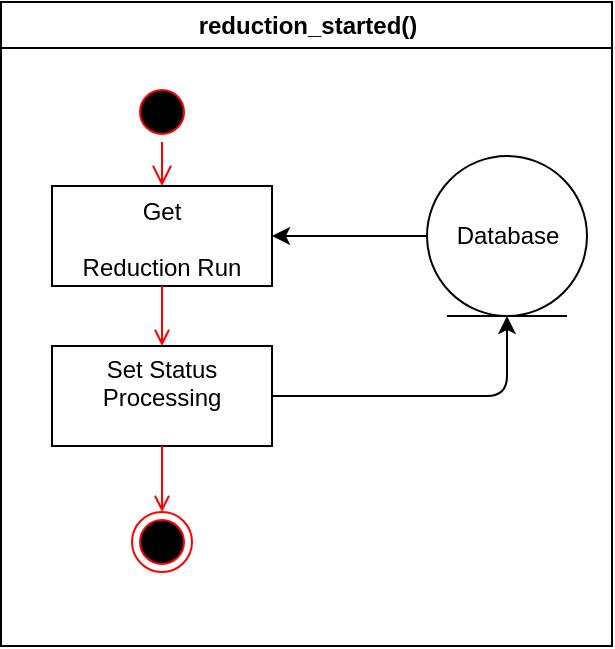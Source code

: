 <mxfile version="13.2.6" type="device"><diagram name="Page-1" id="e7e014a7-5840-1c2e-5031-d8a46d1fe8dd"><mxGraphModel dx="2031" dy="1044" grid="1" gridSize="10" guides="1" tooltips="1" connect="1" arrows="1" fold="1" page="1" pageScale="1" pageWidth="1169" pageHeight="826" background="#ffffff" math="0" shadow="0"><root><mxCell id="0"/><mxCell id="1" parent="0"/><mxCell id="2" value="reduction_started()" style="swimlane;whiteSpace=wrap" parent="1" vertex="1"><mxGeometry x="164.5" y="128" width="305.5" height="322" as="geometry"/></mxCell><mxCell id="5" value="" style="ellipse;shape=startState;fillColor=#000000;strokeColor=#ff0000;" parent="2" vertex="1"><mxGeometry x="65.5" y="40" width="30" height="30" as="geometry"/></mxCell><mxCell id="6" value="" style="edgeStyle=elbowEdgeStyle;elbow=horizontal;verticalAlign=bottom;endArrow=open;endSize=8;strokeColor=#FF0000;endFill=1;rounded=0" parent="2" source="5" target="7" edge="1"><mxGeometry x="65.5" y="40" as="geometry"><mxPoint x="80.5" y="110" as="targetPoint"/></mxGeometry></mxCell><mxCell id="7" value="Get &#xA;&#xA;Reduction Run" style="verticalAlign=bottom;" parent="2" vertex="1"><mxGeometry x="25.5" y="92" width="110" height="50" as="geometry"/></mxCell><mxCell id="8" value="Set Status&#xA;Processing&#xA;" style="" parent="2" vertex="1"><mxGeometry x="25.5" y="172" width="110" height="50" as="geometry"/></mxCell><mxCell id="9" value="" style="endArrow=open;strokeColor=#FF0000;endFill=1;rounded=0" parent="2" source="7" target="8" edge="1"><mxGeometry relative="1" as="geometry"/></mxCell><mxCell id="UbIXD0-ihVSOuiJFK1un-41" value="Database" style="ellipse;shape=umlEntity;whiteSpace=wrap;html=1;" vertex="1" parent="2"><mxGeometry x="213" y="77" width="80" height="80" as="geometry"/></mxCell><mxCell id="UbIXD0-ihVSOuiJFK1un-42" value="" style="endArrow=classic;html=1;exitX=0;exitY=0.5;exitDx=0;exitDy=0;entryX=1;entryY=0.5;entryDx=0;entryDy=0;" edge="1" parent="2" source="UbIXD0-ihVSOuiJFK1un-41" target="7"><mxGeometry width="50" height="50" relative="1" as="geometry"><mxPoint x="161" y="192" as="sourcePoint"/><mxPoint x="211" y="142" as="targetPoint"/></mxGeometry></mxCell><mxCell id="UbIXD0-ihVSOuiJFK1un-43" value="" style="endArrow=classic;html=1;exitX=1;exitY=0.5;exitDx=0;exitDy=0;entryX=0.5;entryY=1;entryDx=0;entryDy=0;edgeStyle=orthogonalEdgeStyle;" edge="1" parent="2" source="8" target="UbIXD0-ihVSOuiJFK1un-41"><mxGeometry width="50" height="50" relative="1" as="geometry"><mxPoint x="161" y="242" as="sourcePoint"/><mxPoint x="211" y="192" as="targetPoint"/></mxGeometry></mxCell><mxCell id="UbIXD0-ihVSOuiJFK1un-46" value="" style="ellipse;html=1;shape=endState;fillColor=#000000;strokeColor=#ff0000;" vertex="1" parent="2"><mxGeometry x="65.5" y="255" width="30" height="30" as="geometry"/></mxCell><mxCell id="UbIXD0-ihVSOuiJFK1un-44" value="" style="endArrow=open;strokeColor=#FF0000;endFill=1;rounded=0;exitX=0.5;exitY=1;exitDx=0;exitDy=0;entryX=0.5;entryY=0;entryDx=0;entryDy=0;" edge="1" parent="2" source="8" target="UbIXD0-ihVSOuiJFK1un-46"><mxGeometry relative="1" as="geometry"><mxPoint x="90.5" y="152" as="sourcePoint"/><mxPoint x="81" y="242" as="targetPoint"/></mxGeometry></mxCell></root></mxGraphModel></diagram></mxfile>